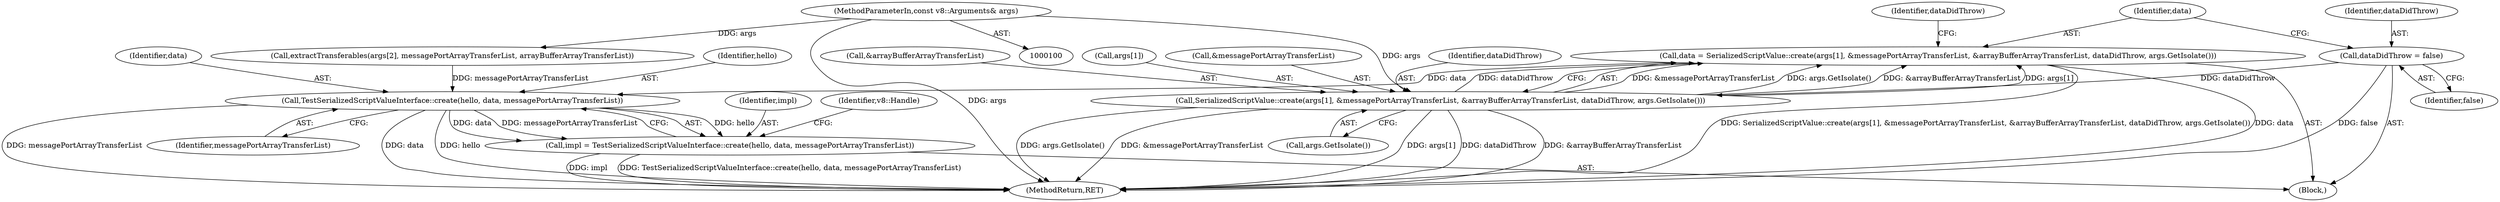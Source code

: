 digraph "0_Chrome_e9372a1bfd3588a80fcf49aa07321f0971dd6091_42@API" {
"1000147" [label="(Call,data = SerializedScriptValue::create(args[1], &messagePortArrayTransferList, &arrayBufferArrayTransferList, dataDidThrow, args.GetIsolate()))"];
"1000149" [label="(Call,SerializedScriptValue::create(args[1], &messagePortArrayTransferList, &arrayBufferArrayTransferList, dataDidThrow, args.GetIsolate()))"];
"1000101" [label="(MethodParameterIn,const v8::Arguments& args)"];
"1000143" [label="(Call,dataDidThrow = false)"];
"1000166" [label="(Call,TestSerializedScriptValueInterface::create(hello, data, messagePortArrayTransferList))"];
"1000164" [label="(Call,impl = TestSerializedScriptValueInterface::create(hello, data, messagePortArrayTransferList))"];
"1000149" [label="(Call,SerializedScriptValue::create(args[1], &messagePortArrayTransferList, &arrayBufferArrayTransferList, dataDidThrow, args.GetIsolate()))"];
"1000158" [label="(Call,args.GetIsolate())"];
"1000165" [label="(Identifier,impl)"];
"1000169" [label="(Identifier,messagePortArrayTransferList)"];
"1000160" [label="(Identifier,dataDidThrow)"];
"1000172" [label="(Identifier,v8::Handle)"];
"1000167" [label="(Identifier,hello)"];
"1000148" [label="(Identifier,data)"];
"1000143" [label="(Call,dataDidThrow = false)"];
"1000157" [label="(Identifier,dataDidThrow)"];
"1000155" [label="(Call,&arrayBufferArrayTransferList)"];
"1000144" [label="(Identifier,dataDidThrow)"];
"1000102" [label="(Block,)"];
"1000147" [label="(Call,data = SerializedScriptValue::create(args[1], &messagePortArrayTransferList, &arrayBufferArrayTransferList, dataDidThrow, args.GetIsolate()))"];
"1000150" [label="(Call,args[1])"];
"1000168" [label="(Identifier,data)"];
"1000166" [label="(Call,TestSerializedScriptValueInterface::create(hello, data, messagePortArrayTransferList))"];
"1000133" [label="(Call,extractTransferables(args[2], messagePortArrayTransferList, arrayBufferArrayTransferList))"];
"1000184" [label="(MethodReturn,RET)"];
"1000164" [label="(Call,impl = TestSerializedScriptValueInterface::create(hello, data, messagePortArrayTransferList))"];
"1000101" [label="(MethodParameterIn,const v8::Arguments& args)"];
"1000153" [label="(Call,&messagePortArrayTransferList)"];
"1000145" [label="(Identifier,false)"];
"1000147" -> "1000102"  [label="AST: "];
"1000147" -> "1000149"  [label="CFG: "];
"1000148" -> "1000147"  [label="AST: "];
"1000149" -> "1000147"  [label="AST: "];
"1000160" -> "1000147"  [label="CFG: "];
"1000147" -> "1000184"  [label="DDG: SerializedScriptValue::create(args[1], &messagePortArrayTransferList, &arrayBufferArrayTransferList, dataDidThrow, args.GetIsolate())"];
"1000147" -> "1000184"  [label="DDG: data"];
"1000149" -> "1000147"  [label="DDG: &messagePortArrayTransferList"];
"1000149" -> "1000147"  [label="DDG: args.GetIsolate()"];
"1000149" -> "1000147"  [label="DDG: &arrayBufferArrayTransferList"];
"1000149" -> "1000147"  [label="DDG: args[1]"];
"1000149" -> "1000147"  [label="DDG: dataDidThrow"];
"1000147" -> "1000166"  [label="DDG: data"];
"1000149" -> "1000158"  [label="CFG: "];
"1000150" -> "1000149"  [label="AST: "];
"1000153" -> "1000149"  [label="AST: "];
"1000155" -> "1000149"  [label="AST: "];
"1000157" -> "1000149"  [label="AST: "];
"1000158" -> "1000149"  [label="AST: "];
"1000149" -> "1000184"  [label="DDG: dataDidThrow"];
"1000149" -> "1000184"  [label="DDG: &arrayBufferArrayTransferList"];
"1000149" -> "1000184"  [label="DDG: args.GetIsolate()"];
"1000149" -> "1000184"  [label="DDG: &messagePortArrayTransferList"];
"1000149" -> "1000184"  [label="DDG: args[1]"];
"1000101" -> "1000149"  [label="DDG: args"];
"1000143" -> "1000149"  [label="DDG: dataDidThrow"];
"1000101" -> "1000100"  [label="AST: "];
"1000101" -> "1000184"  [label="DDG: args"];
"1000101" -> "1000133"  [label="DDG: args"];
"1000143" -> "1000102"  [label="AST: "];
"1000143" -> "1000145"  [label="CFG: "];
"1000144" -> "1000143"  [label="AST: "];
"1000145" -> "1000143"  [label="AST: "];
"1000148" -> "1000143"  [label="CFG: "];
"1000143" -> "1000184"  [label="DDG: false"];
"1000166" -> "1000164"  [label="AST: "];
"1000166" -> "1000169"  [label="CFG: "];
"1000167" -> "1000166"  [label="AST: "];
"1000168" -> "1000166"  [label="AST: "];
"1000169" -> "1000166"  [label="AST: "];
"1000164" -> "1000166"  [label="CFG: "];
"1000166" -> "1000184"  [label="DDG: messagePortArrayTransferList"];
"1000166" -> "1000184"  [label="DDG: data"];
"1000166" -> "1000184"  [label="DDG: hello"];
"1000166" -> "1000164"  [label="DDG: hello"];
"1000166" -> "1000164"  [label="DDG: data"];
"1000166" -> "1000164"  [label="DDG: messagePortArrayTransferList"];
"1000133" -> "1000166"  [label="DDG: messagePortArrayTransferList"];
"1000164" -> "1000102"  [label="AST: "];
"1000165" -> "1000164"  [label="AST: "];
"1000172" -> "1000164"  [label="CFG: "];
"1000164" -> "1000184"  [label="DDG: impl"];
"1000164" -> "1000184"  [label="DDG: TestSerializedScriptValueInterface::create(hello, data, messagePortArrayTransferList)"];
}

